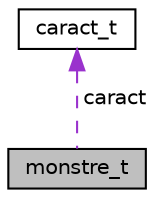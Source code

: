 digraph "monstre_t"
{
 // LATEX_PDF_SIZE
  edge [fontname="Helvetica",fontsize="10",labelfontname="Helvetica",labelfontsize="10"];
  node [fontname="Helvetica",fontsize="10",shape=record];
  Node1 [label="monstre_t",height=0.2,width=0.4,color="black", fillcolor="grey75", style="filled", fontcolor="black",tooltip="Structure des monstres ( Data )"];
  Node2 -> Node1 [dir="back",color="darkorchid3",fontsize="10",style="dashed",label=" caract" ,fontname="Helvetica"];
  Node2 [label="caract_t",height=0.2,width=0.4,color="black", fillcolor="white", style="filled",URL="$structcaract__t.html",tooltip="Structure des caracteristiques ( Data )"];
}
